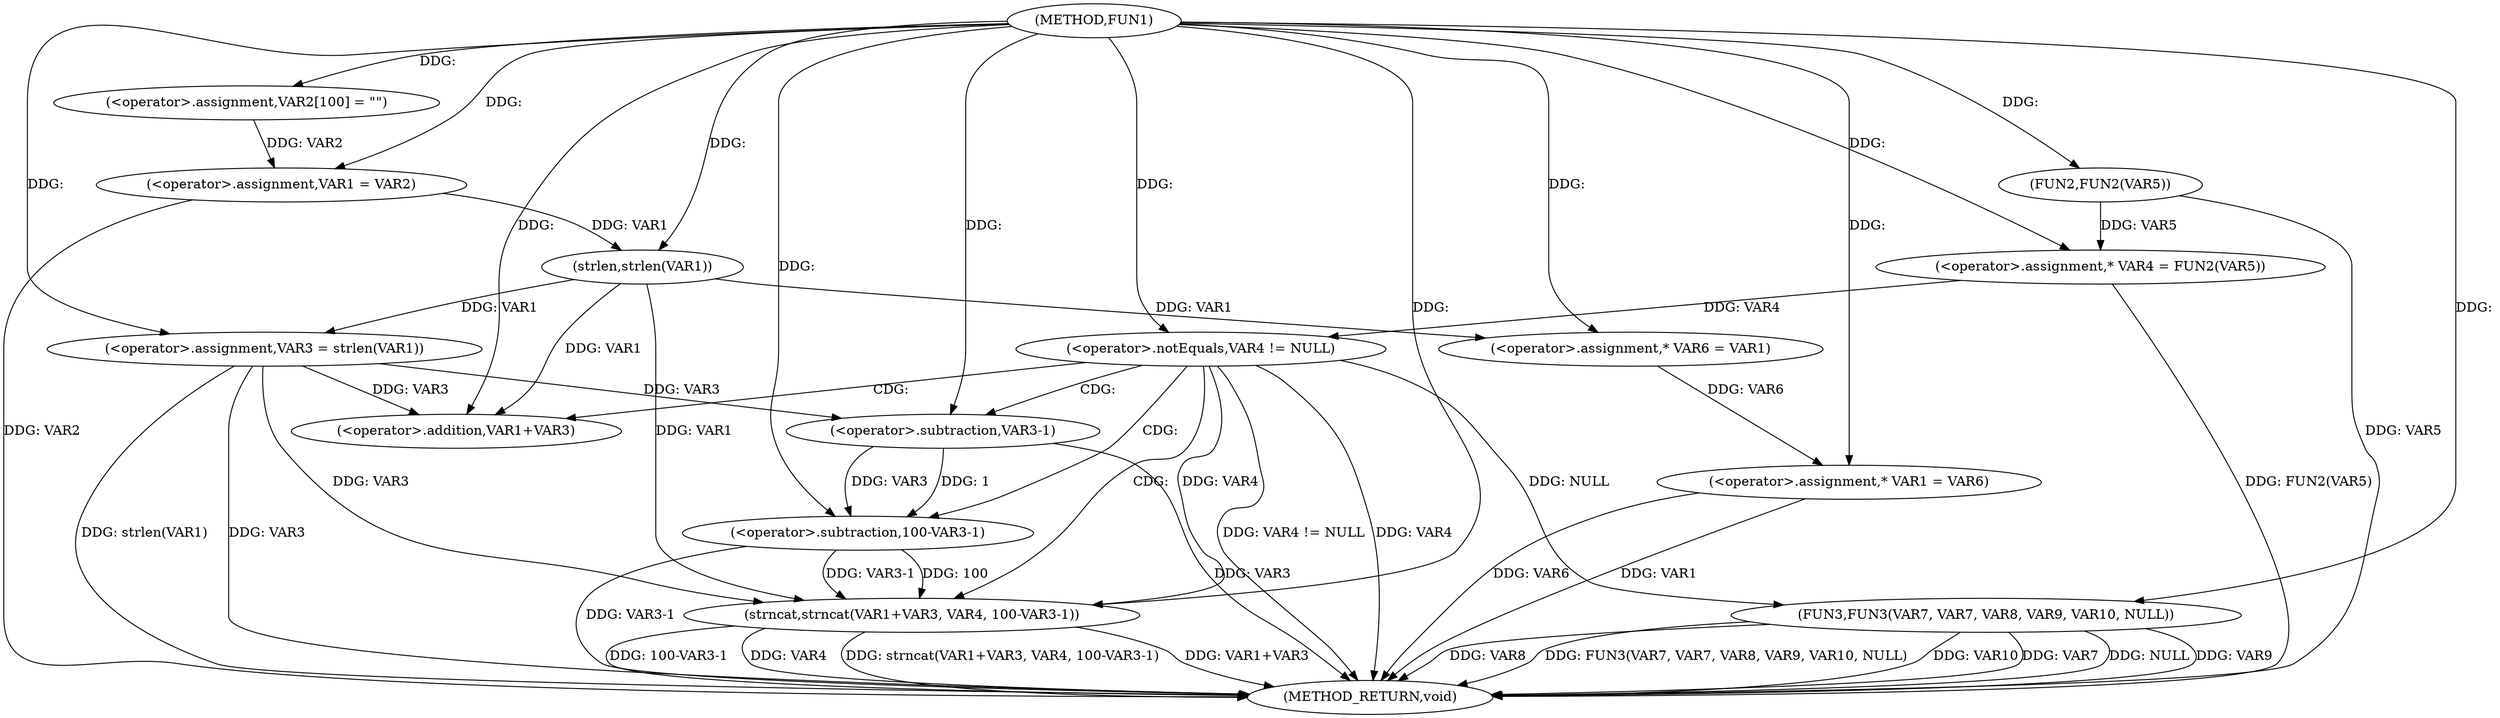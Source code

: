 digraph FUN1 {  
"1000100" [label = "(METHOD,FUN1)" ]
"1000152" [label = "(METHOD_RETURN,void)" ]
"1000104" [label = "(<operator>.assignment,VAR2[100] = \"\")" ]
"1000107" [label = "(<operator>.assignment,VAR1 = VAR2)" ]
"1000112" [label = "(<operator>.assignment,VAR3 = strlen(VAR1))" ]
"1000114" [label = "(strlen,strlen(VAR1))" ]
"1000117" [label = "(<operator>.assignment,* VAR4 = FUN2(VAR5))" ]
"1000119" [label = "(FUN2,FUN2(VAR5))" ]
"1000122" [label = "(<operator>.notEquals,VAR4 != NULL)" ]
"1000126" [label = "(strncat,strncat(VAR1+VAR3, VAR4, 100-VAR3-1))" ]
"1000127" [label = "(<operator>.addition,VAR1+VAR3)" ]
"1000131" [label = "(<operator>.subtraction,100-VAR3-1)" ]
"1000133" [label = "(<operator>.subtraction,VAR3-1)" ]
"1000138" [label = "(<operator>.assignment,* VAR6 = VAR1)" ]
"1000142" [label = "(<operator>.assignment,* VAR1 = VAR6)" ]
"1000145" [label = "(FUN3,FUN3(VAR7, VAR7, VAR8, VAR9, VAR10, NULL))" ]
  "1000112" -> "1000152"  [ label = "DDG: strlen(VAR1)"] 
  "1000122" -> "1000152"  [ label = "DDG: VAR4"] 
  "1000126" -> "1000152"  [ label = "DDG: VAR1+VAR3"] 
  "1000145" -> "1000152"  [ label = "DDG: VAR10"] 
  "1000117" -> "1000152"  [ label = "DDG: FUN2(VAR5)"] 
  "1000145" -> "1000152"  [ label = "DDG: VAR7"] 
  "1000107" -> "1000152"  [ label = "DDG: VAR2"] 
  "1000126" -> "1000152"  [ label = "DDG: 100-VAR3-1"] 
  "1000126" -> "1000152"  [ label = "DDG: VAR4"] 
  "1000126" -> "1000152"  [ label = "DDG: strncat(VAR1+VAR3, VAR4, 100-VAR3-1)"] 
  "1000145" -> "1000152"  [ label = "DDG: NULL"] 
  "1000142" -> "1000152"  [ label = "DDG: VAR6"] 
  "1000133" -> "1000152"  [ label = "DDG: VAR3"] 
  "1000145" -> "1000152"  [ label = "DDG: VAR9"] 
  "1000145" -> "1000152"  [ label = "DDG: VAR8"] 
  "1000131" -> "1000152"  [ label = "DDG: VAR3-1"] 
  "1000112" -> "1000152"  [ label = "DDG: VAR3"] 
  "1000119" -> "1000152"  [ label = "DDG: VAR5"] 
  "1000142" -> "1000152"  [ label = "DDG: VAR1"] 
  "1000122" -> "1000152"  [ label = "DDG: VAR4 != NULL"] 
  "1000145" -> "1000152"  [ label = "DDG: FUN3(VAR7, VAR7, VAR8, VAR9, VAR10, NULL)"] 
  "1000100" -> "1000104"  [ label = "DDG: "] 
  "1000104" -> "1000107"  [ label = "DDG: VAR2"] 
  "1000100" -> "1000107"  [ label = "DDG: "] 
  "1000114" -> "1000112"  [ label = "DDG: VAR1"] 
  "1000100" -> "1000112"  [ label = "DDG: "] 
  "1000107" -> "1000114"  [ label = "DDG: VAR1"] 
  "1000100" -> "1000114"  [ label = "DDG: "] 
  "1000119" -> "1000117"  [ label = "DDG: VAR5"] 
  "1000100" -> "1000117"  [ label = "DDG: "] 
  "1000100" -> "1000119"  [ label = "DDG: "] 
  "1000117" -> "1000122"  [ label = "DDG: VAR4"] 
  "1000100" -> "1000122"  [ label = "DDG: "] 
  "1000114" -> "1000126"  [ label = "DDG: VAR1"] 
  "1000100" -> "1000126"  [ label = "DDG: "] 
  "1000112" -> "1000126"  [ label = "DDG: VAR3"] 
  "1000114" -> "1000127"  [ label = "DDG: VAR1"] 
  "1000100" -> "1000127"  [ label = "DDG: "] 
  "1000112" -> "1000127"  [ label = "DDG: VAR3"] 
  "1000122" -> "1000126"  [ label = "DDG: VAR4"] 
  "1000131" -> "1000126"  [ label = "DDG: 100"] 
  "1000131" -> "1000126"  [ label = "DDG: VAR3-1"] 
  "1000100" -> "1000131"  [ label = "DDG: "] 
  "1000133" -> "1000131"  [ label = "DDG: VAR3"] 
  "1000133" -> "1000131"  [ label = "DDG: 1"] 
  "1000100" -> "1000133"  [ label = "DDG: "] 
  "1000112" -> "1000133"  [ label = "DDG: VAR3"] 
  "1000114" -> "1000138"  [ label = "DDG: VAR1"] 
  "1000100" -> "1000138"  [ label = "DDG: "] 
  "1000138" -> "1000142"  [ label = "DDG: VAR6"] 
  "1000100" -> "1000142"  [ label = "DDG: "] 
  "1000100" -> "1000145"  [ label = "DDG: "] 
  "1000122" -> "1000145"  [ label = "DDG: NULL"] 
  "1000122" -> "1000133"  [ label = "CDG: "] 
  "1000122" -> "1000127"  [ label = "CDG: "] 
  "1000122" -> "1000131"  [ label = "CDG: "] 
  "1000122" -> "1000126"  [ label = "CDG: "] 
}

